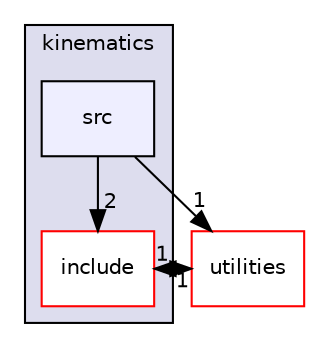 digraph "catkin_ws/src/control/kinematics/src" {
  compound=true
  node [ fontsize="10", fontname="Helvetica"];
  edge [ labelfontsize="10", labelfontname="Helvetica"];
  subgraph clusterdir_ec790efbf722e6db93e0634c133a57ed {
    graph [ bgcolor="#ddddee", pencolor="black", label="kinematics" fontname="Helvetica", fontsize="10", URL="dir_ec790efbf722e6db93e0634c133a57ed.html"]
  dir_e2e70f898bfcde7b4fe776bf1c3bf086 [shape=box label="include" fillcolor="white" style="filled" color="red" URL="dir_e2e70f898bfcde7b4fe776bf1c3bf086.html"];
  dir_98e186cf935f4f9a5104241649c9e11d [shape=box, label="src", style="filled", fillcolor="#eeeeff", pencolor="black", URL="dir_98e186cf935f4f9a5104241649c9e11d.html"];
  }
  dir_ccddda87566ee263eec2f42a65371c71 [shape=box label="utilities" fillcolor="white" style="filled" color="red" URL="dir_ccddda87566ee263eec2f42a65371c71.html"];
  dir_98e186cf935f4f9a5104241649c9e11d->dir_ccddda87566ee263eec2f42a65371c71 [headlabel="1", labeldistance=1.5 headhref="dir_000047_000033.html"];
  dir_98e186cf935f4f9a5104241649c9e11d->dir_e2e70f898bfcde7b4fe776bf1c3bf086 [headlabel="2", labeldistance=1.5 headhref="dir_000047_000045.html"];
  dir_ccddda87566ee263eec2f42a65371c71->dir_e2e70f898bfcde7b4fe776bf1c3bf086 [headlabel="1", labeldistance=1.5 headhref="dir_000033_000045.html"];
  dir_e2e70f898bfcde7b4fe776bf1c3bf086->dir_ccddda87566ee263eec2f42a65371c71 [headlabel="1", labeldistance=1.5 headhref="dir_000045_000033.html"];
}
